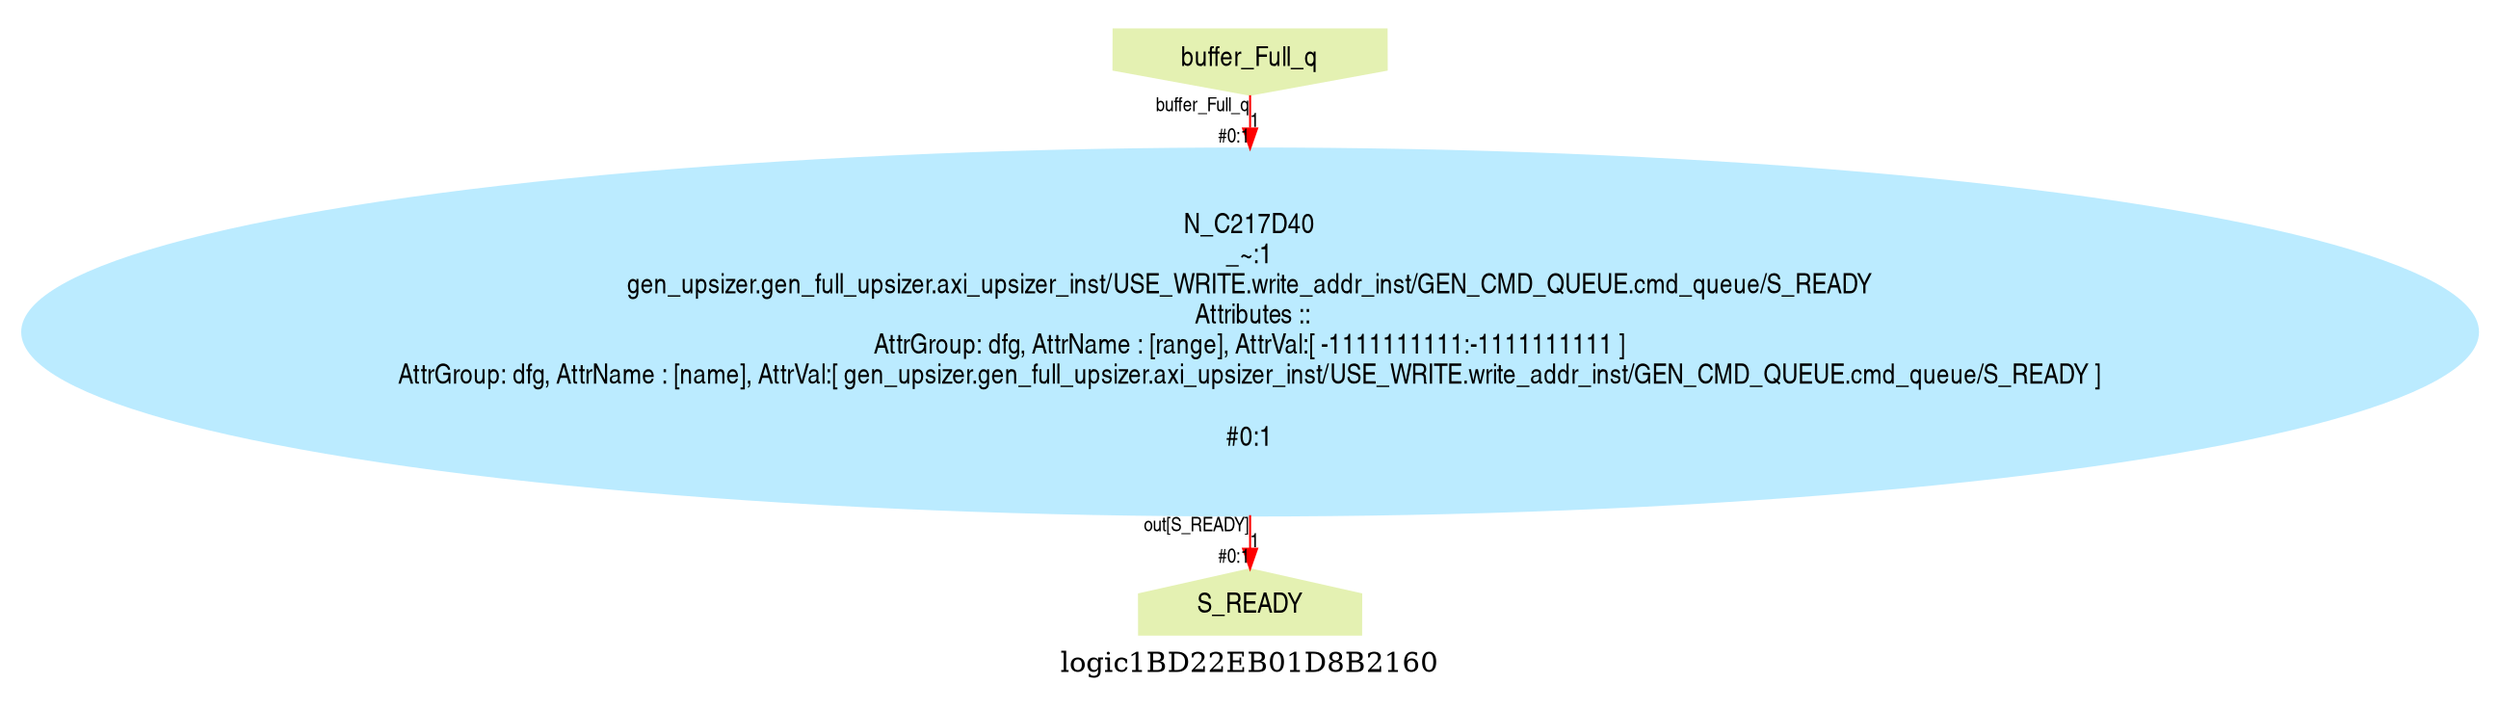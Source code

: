 digraph logic1BD22EB01D8B2160 {
graph [label="logic1BD22EB01D8B2160", margin="0.1,0.1", size="100,100", ranksep=0.1, splines=true];
node [style=filled, color="#ffee80", fontname=helveticanarrow];
edge [color="#ff0000", fontsize=10, fontname=helveticanarrow];
{ rank = source;logic1BD22EB01D8B2160_buffer_Full_q [label="buffer_Full_q", shape=invhouse, color="#e4f1b2"];
}
{ rank = sink;logic1BD22EB01D8B2160_S_READY [label="S_READY", shape=house, color="#e4f1b2"];
}
N_C217D40 [label="N_C217D40\n_~:1\ngen_upsizer.gen_full_upsizer.axi_upsizer_inst/USE_WRITE.write_addr_inst/GEN_CMD_QUEUE.cmd_queue/S_READY\n Attributes ::\nAttrGroup: dfg, AttrName : [range], AttrVal:[ -1111111111:-1111111111 ]\nAttrGroup: dfg, AttrName : [name], AttrVal:[ gen_upsizer.gen_full_upsizer.axi_upsizer_inst/USE_WRITE.write_addr_inst/GEN_CMD_QUEUE.cmd_queue/S_READY ]\n\n#0:1\n", color="#bbebff"];
logic1BD22EB01D8B2160_buffer_Full_q -> N_C217D40 [label="1", taillabel=<buffer_Full_q>, headlabel=<in>, headlabel=<#0:1>];
N_C217D40 -> logic1BD22EB01D8B2160_S_READY [label="1", taillabel=<out[S_READY]>, headlabel=<S_READY>, headlabel=<#0:1>];
}
